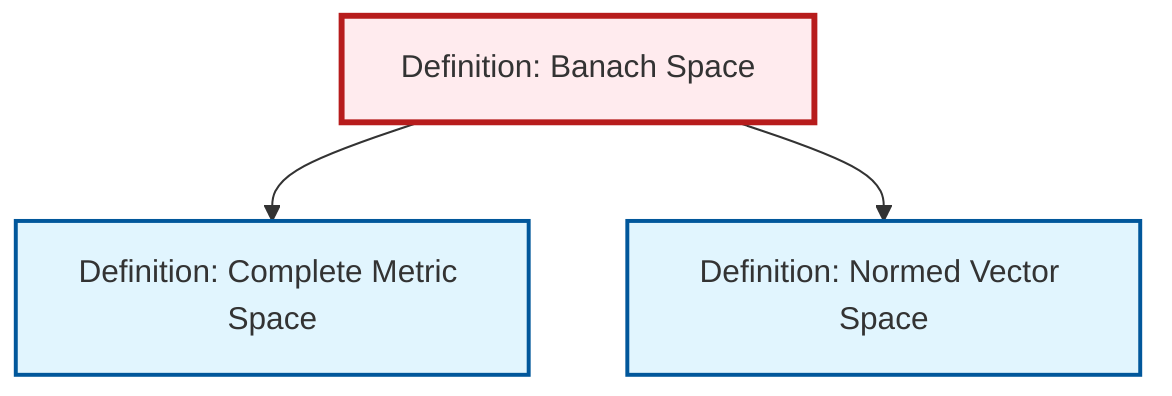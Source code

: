 graph TD
    classDef definition fill:#e1f5fe,stroke:#01579b,stroke-width:2px
    classDef theorem fill:#f3e5f5,stroke:#4a148c,stroke-width:2px
    classDef axiom fill:#fff3e0,stroke:#e65100,stroke-width:2px
    classDef example fill:#e8f5e9,stroke:#1b5e20,stroke-width:2px
    classDef current fill:#ffebee,stroke:#b71c1c,stroke-width:3px
    def-banach-space["Definition: Banach Space"]:::definition
    def-normed-vector-space["Definition: Normed Vector Space"]:::definition
    def-complete-metric-space["Definition: Complete Metric Space"]:::definition
    def-banach-space --> def-complete-metric-space
    def-banach-space --> def-normed-vector-space
    class def-banach-space current